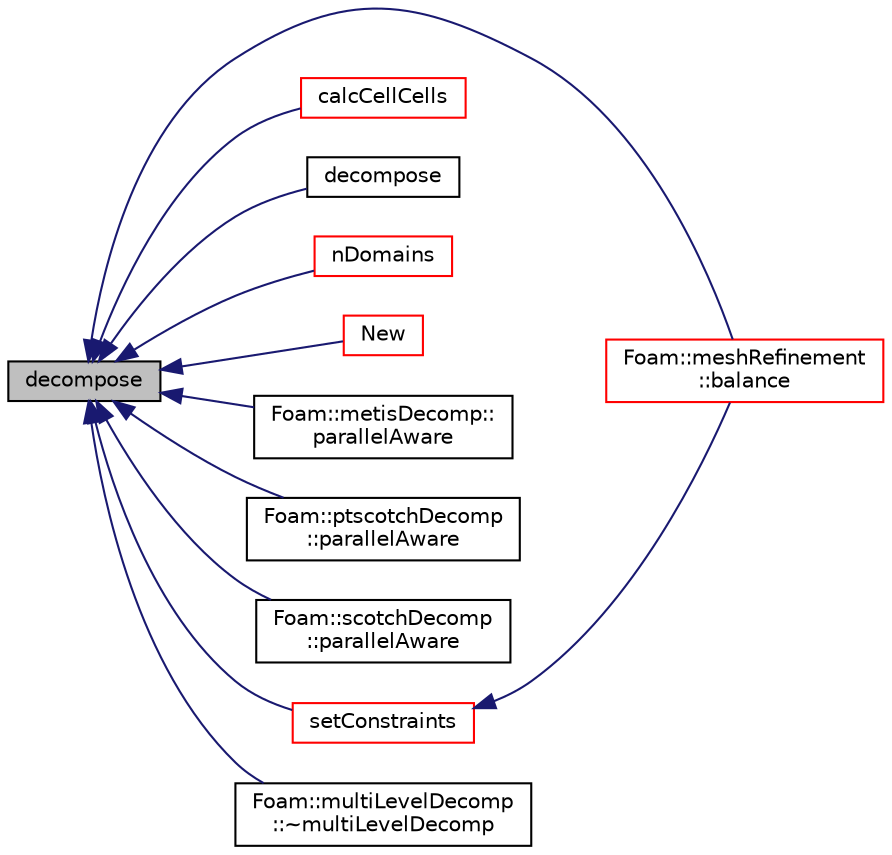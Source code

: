 digraph "decompose"
{
  bgcolor="transparent";
  edge [fontname="Helvetica",fontsize="10",labelfontname="Helvetica",labelfontsize="10"];
  node [fontname="Helvetica",fontsize="10",shape=record];
  rankdir="LR";
  Node1 [label="decompose",height=0.2,width=0.4,color="black", fillcolor="grey75", style="filled", fontcolor="black"];
  Node1 -> Node2 [dir="back",color="midnightblue",fontsize="10",style="solid",fontname="Helvetica"];
  Node2 [label="Foam::meshRefinement\l::balance",height=0.2,width=0.4,color="red",URL="$a01503.html#a64feb4b7a4116efb2111d5adf88b50a3",tooltip="Redecompose according to cell count. "];
  Node1 -> Node3 [dir="back",color="midnightblue",fontsize="10",style="solid",fontname="Helvetica"];
  Node3 [label="calcCellCells",height=0.2,width=0.4,color="red",URL="$a00512.html#a86727d8c968e3ae5d8f394879e2b3c8a",tooltip="Helper: determine (local or global) cellCells from mesh. "];
  Node1 -> Node4 [dir="back",color="midnightblue",fontsize="10",style="solid",fontname="Helvetica"];
  Node4 [label="decompose",height=0.2,width=0.4,color="black",URL="$a00512.html#a2376f7e493ee5b78a1e3ea1b25bc6247",tooltip="Like decompose but with uniform weights on the points. "];
  Node1 -> Node5 [dir="back",color="midnightblue",fontsize="10",style="solid",fontname="Helvetica"];
  Node5 [label="nDomains",height=0.2,width=0.4,color="red",URL="$a00512.html#ab3fd1a007997d79b113c82cbbd5dba7f"];
  Node1 -> Node6 [dir="back",color="midnightblue",fontsize="10",style="solid",fontname="Helvetica"];
  Node6 [label="New",height=0.2,width=0.4,color="red",URL="$a00512.html#a47ca28831643e4a7962a948aeef1a8e5",tooltip="Return a reference to the selected decomposition method. "];
  Node1 -> Node7 [dir="back",color="midnightblue",fontsize="10",style="solid",fontname="Helvetica"];
  Node7 [label="Foam::metisDecomp::\lparallelAware",height=0.2,width=0.4,color="black",URL="$a01516.html#a77fb32f4ffe30d086201e6c358386cc7",tooltip="Is method parallel aware (i.e. does it synchronize domains across. "];
  Node1 -> Node8 [dir="back",color="midnightblue",fontsize="10",style="solid",fontname="Helvetica"];
  Node8 [label="Foam::ptscotchDecomp\l::parallelAware",height=0.2,width=0.4,color="black",URL="$a02075.html#a77fb32f4ffe30d086201e6c358386cc7",tooltip="Is method parallel aware (i.e. does it synchronize domains across. "];
  Node1 -> Node9 [dir="back",color="midnightblue",fontsize="10",style="solid",fontname="Helvetica"];
  Node9 [label="Foam::scotchDecomp\l::parallelAware",height=0.2,width=0.4,color="black",URL="$a02314.html#a77fb32f4ffe30d086201e6c358386cc7",tooltip="Is method parallel aware (i.e. does it synchronize domains across. "];
  Node1 -> Node10 [dir="back",color="midnightblue",fontsize="10",style="solid",fontname="Helvetica"];
  Node10 [label="setConstraints",height=0.2,width=0.4,color="red",URL="$a00512.html#a36608a91d1c00b41284eaf46b895387c",tooltip="Helper: extract constraints: "];
  Node10 -> Node2 [dir="back",color="midnightblue",fontsize="10",style="solid",fontname="Helvetica"];
  Node1 -> Node11 [dir="back",color="midnightblue",fontsize="10",style="solid",fontname="Helvetica"];
  Node11 [label="Foam::multiLevelDecomp\l::~multiLevelDecomp",height=0.2,width=0.4,color="black",URL="$a01580.html#ab01cd01f6a1d8d71b735e9f86941bfaa",tooltip="Destructor. "];
}
